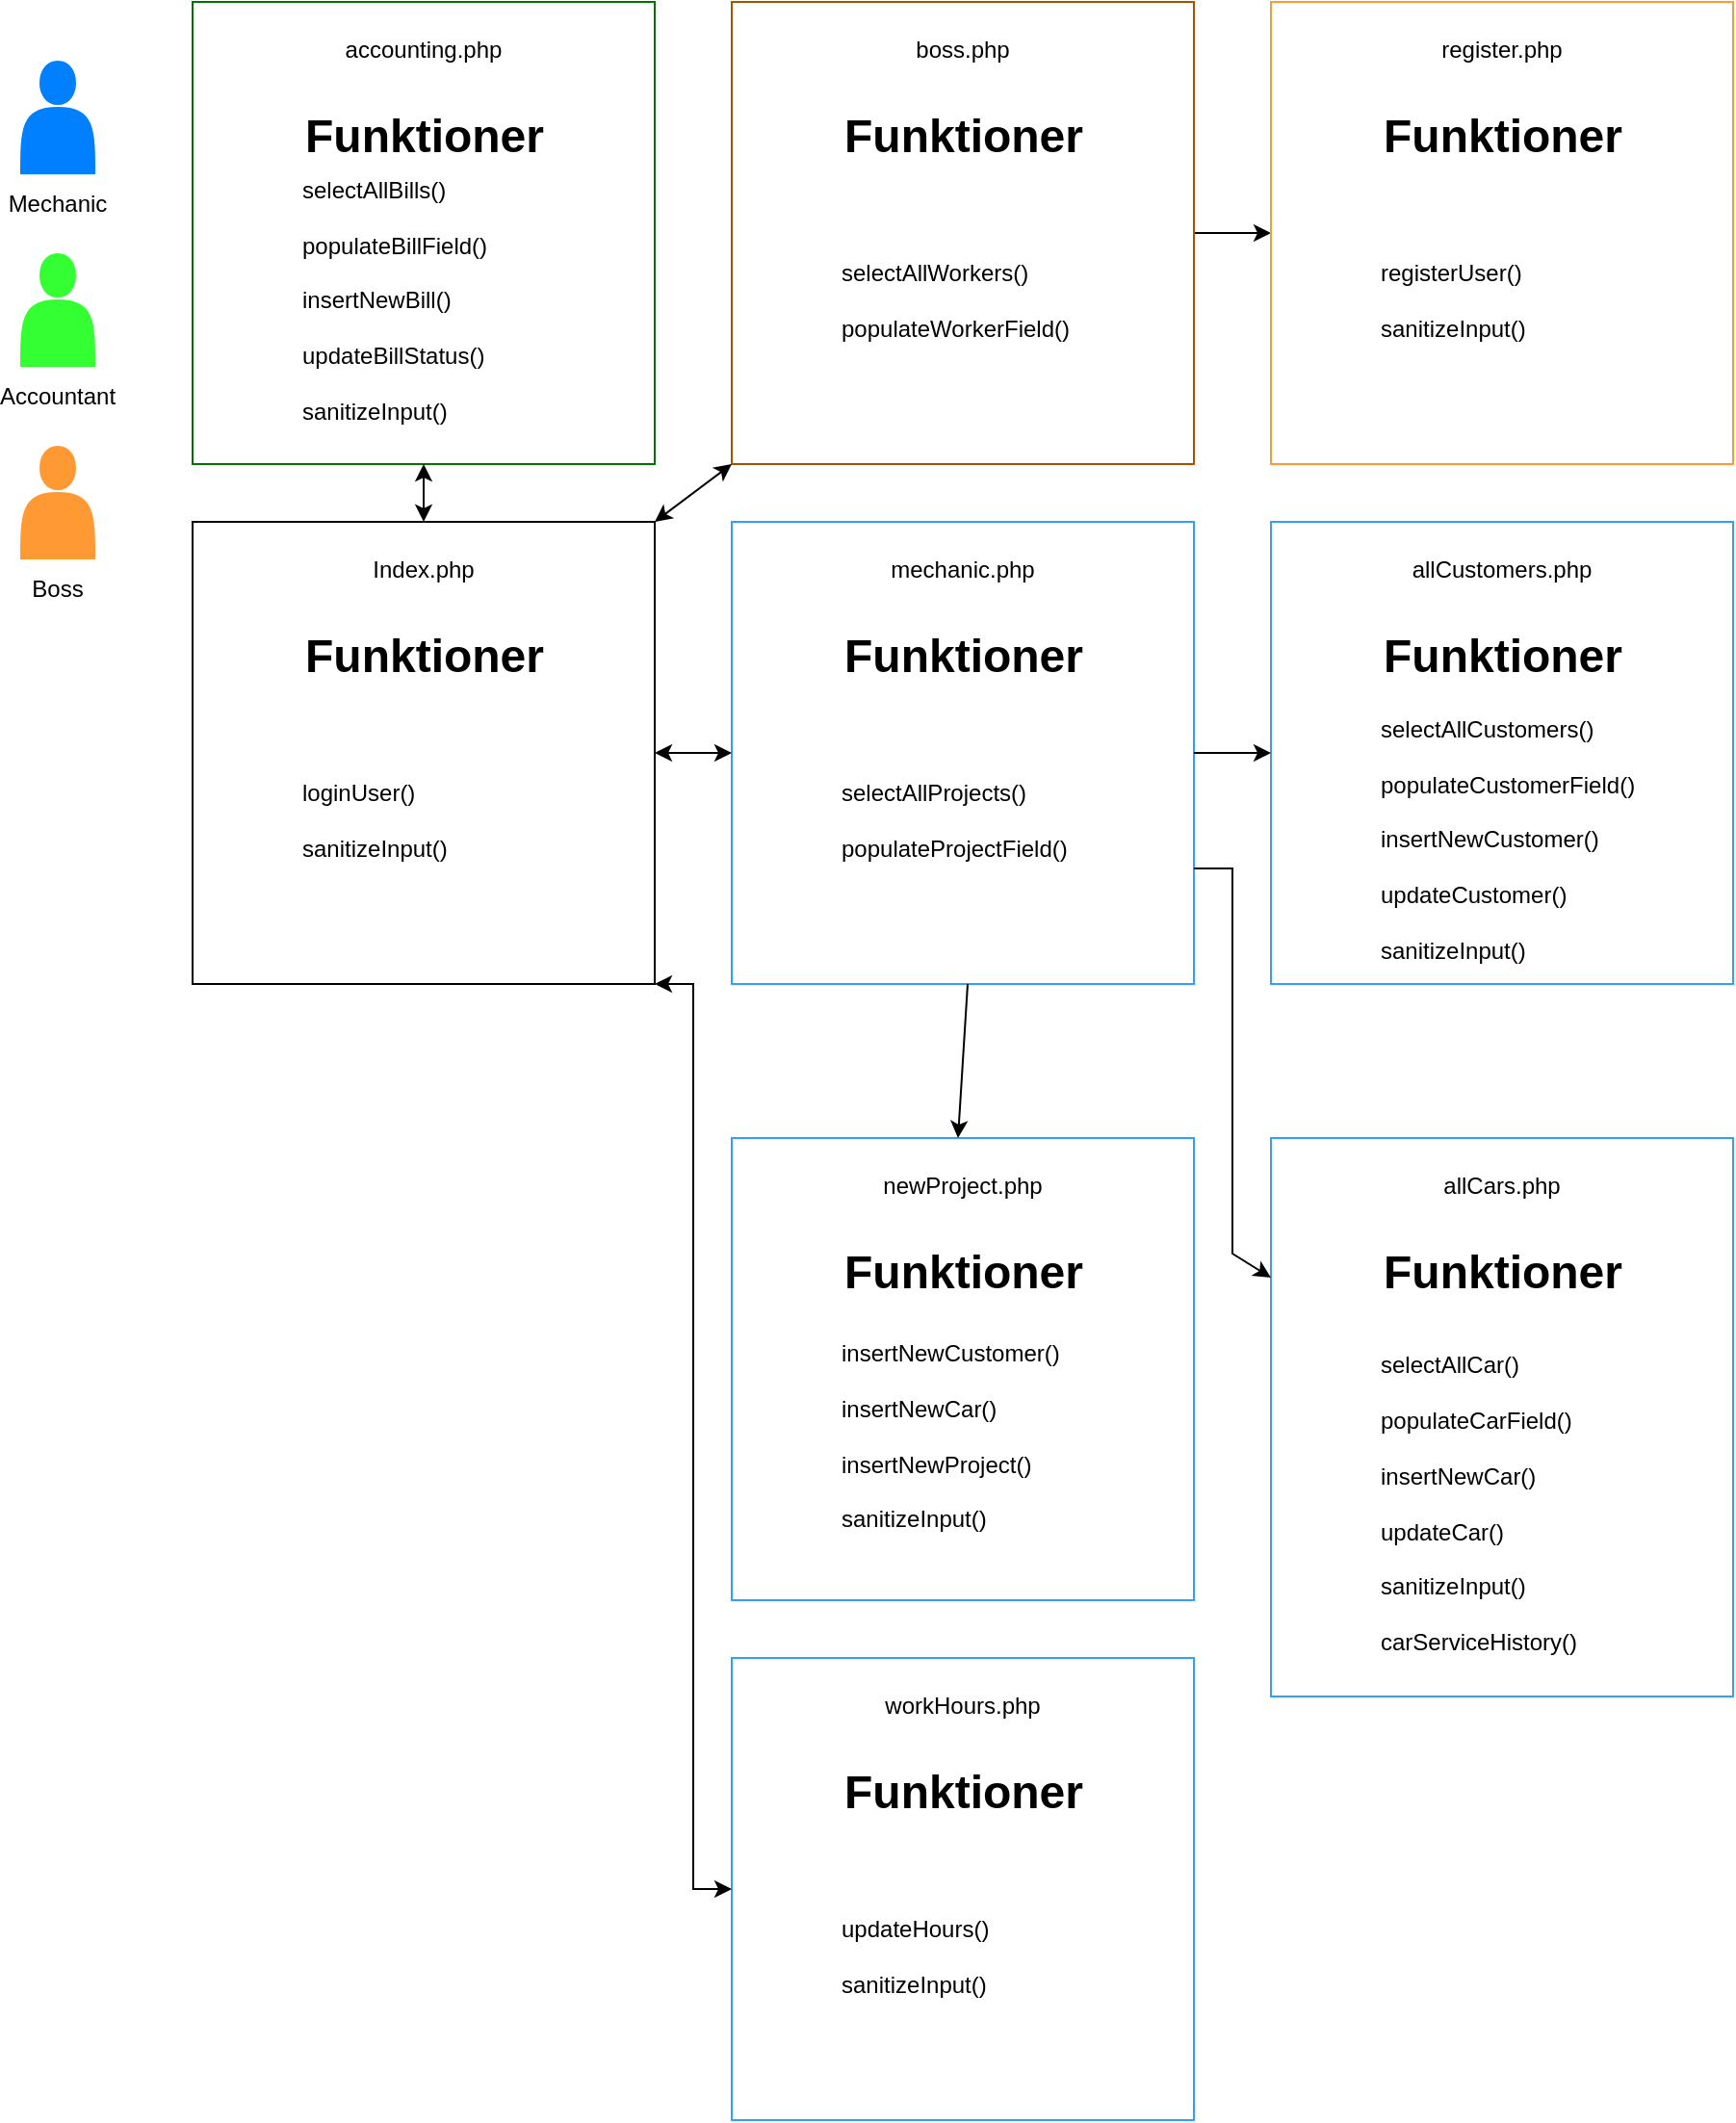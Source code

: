 <mxfile version="24.4.9" type="device">
  <diagram name="Page-1" id="ry_jRe4qEC-aKRxP1xIr">
    <mxGraphModel dx="1235" dy="671" grid="1" gridSize="10" guides="1" tooltips="1" connect="1" arrows="1" fold="1" page="1" pageScale="1" pageWidth="827" pageHeight="1169" math="0" shadow="0">
      <root>
        <mxCell id="0" />
        <mxCell id="1" parent="0" />
        <mxCell id="bAg9H6TD8A-TBEvWQ7Vd-1" value="" style="rounded=0;whiteSpace=wrap;html=1;" vertex="1" parent="1">
          <mxGeometry x="120" y="310" width="240" height="240" as="geometry" />
        </mxCell>
        <mxCell id="bAg9H6TD8A-TBEvWQ7Vd-2" value="Index.php" style="text;html=1;align=center;verticalAlign=middle;whiteSpace=wrap;rounded=0;" vertex="1" parent="1">
          <mxGeometry x="210" y="320" width="60" height="30" as="geometry" />
        </mxCell>
        <mxCell id="bAg9H6TD8A-TBEvWQ7Vd-4" value="Funktioner" style="text;strokeColor=none;fillColor=none;html=1;fontSize=24;fontStyle=1;verticalAlign=middle;align=center;" vertex="1" parent="1">
          <mxGeometry x="190" y="360" width="100" height="40" as="geometry" />
        </mxCell>
        <mxCell id="bAg9H6TD8A-TBEvWQ7Vd-5" value="loginUser()&lt;div&gt;&lt;br&gt;&lt;/div&gt;&lt;div&gt;sanitizeInput()&lt;br&gt;&lt;/div&gt;" style="text;html=1;align=left;verticalAlign=middle;whiteSpace=wrap;rounded=0;" vertex="1" parent="1">
          <mxGeometry x="175" y="400" width="130" height="130" as="geometry" />
        </mxCell>
        <mxCell id="bAg9H6TD8A-TBEvWQ7Vd-6" value="" style="rounded=0;whiteSpace=wrap;html=1;strokeColor=#319fff;" vertex="1" parent="1">
          <mxGeometry x="400" y="310" width="240" height="240" as="geometry" />
        </mxCell>
        <mxCell id="bAg9H6TD8A-TBEvWQ7Vd-7" value="mechanic.php" style="text;html=1;align=center;verticalAlign=middle;whiteSpace=wrap;rounded=0;" vertex="1" parent="1">
          <mxGeometry x="490" y="320" width="60" height="30" as="geometry" />
        </mxCell>
        <mxCell id="bAg9H6TD8A-TBEvWQ7Vd-8" value="Funktioner" style="text;strokeColor=none;fillColor=none;html=1;fontSize=24;fontStyle=1;verticalAlign=middle;align=center;" vertex="1" parent="1">
          <mxGeometry x="470" y="360" width="100" height="40" as="geometry" />
        </mxCell>
        <mxCell id="bAg9H6TD8A-TBEvWQ7Vd-9" value="selectAllProjects()&lt;div&gt;&lt;div&gt;&lt;br&gt;&lt;/div&gt;&lt;div&gt;populateProjectField()&lt;/div&gt;&lt;/div&gt;" style="text;html=1;align=left;verticalAlign=middle;whiteSpace=wrap;rounded=0;" vertex="1" parent="1">
          <mxGeometry x="455" y="400" width="130" height="130" as="geometry" />
        </mxCell>
        <mxCell id="bAg9H6TD8A-TBEvWQ7Vd-16" value="" style="shape=actor;whiteSpace=wrap;html=1;strokeColor=#FFFFFF;fillColor=#007FFF;" vertex="1" parent="1">
          <mxGeometry x="30" y="70" width="40" height="60" as="geometry" />
        </mxCell>
        <mxCell id="bAg9H6TD8A-TBEvWQ7Vd-17" value="Mechanic" style="text;html=1;align=center;verticalAlign=middle;whiteSpace=wrap;rounded=0;" vertex="1" parent="1">
          <mxGeometry x="20" y="130" width="60" height="30" as="geometry" />
        </mxCell>
        <mxCell id="bAg9H6TD8A-TBEvWQ7Vd-18" value="" style="shape=actor;whiteSpace=wrap;html=1;strokeColor=#FFFFFF;fillColor=#33FF33;" vertex="1" parent="1">
          <mxGeometry x="30" y="170" width="40" height="60" as="geometry" />
        </mxCell>
        <mxCell id="bAg9H6TD8A-TBEvWQ7Vd-19" value="Accountant" style="text;html=1;align=center;verticalAlign=middle;whiteSpace=wrap;rounded=0;" vertex="1" parent="1">
          <mxGeometry x="20" y="230" width="60" height="30" as="geometry" />
        </mxCell>
        <mxCell id="bAg9H6TD8A-TBEvWQ7Vd-20" value="" style="shape=actor;whiteSpace=wrap;html=1;strokeColor=#FFFFFF;fillColor=#FF9933;" vertex="1" parent="1">
          <mxGeometry x="30" y="270" width="40" height="60" as="geometry" />
        </mxCell>
        <mxCell id="bAg9H6TD8A-TBEvWQ7Vd-21" value="Boss" style="text;html=1;align=center;verticalAlign=middle;whiteSpace=wrap;rounded=0;" vertex="1" parent="1">
          <mxGeometry x="20" y="330" width="60" height="30" as="geometry" />
        </mxCell>
        <mxCell id="bAg9H6TD8A-TBEvWQ7Vd-22" value="" style="endArrow=classic;startArrow=classic;html=1;rounded=0;exitX=1;exitY=0.5;exitDx=0;exitDy=0;entryX=0;entryY=0.5;entryDx=0;entryDy=0;" edge="1" parent="1" source="bAg9H6TD8A-TBEvWQ7Vd-1" target="bAg9H6TD8A-TBEvWQ7Vd-6">
          <mxGeometry width="50" height="50" relative="1" as="geometry">
            <mxPoint x="400" y="660" as="sourcePoint" />
            <mxPoint x="450" y="610" as="targetPoint" />
          </mxGeometry>
        </mxCell>
        <mxCell id="bAg9H6TD8A-TBEvWQ7Vd-25" value="" style="endArrow=classic;html=1;rounded=0;entryX=0;entryY=0.5;entryDx=0;entryDy=0;exitX=1;exitY=0.5;exitDx=0;exitDy=0;" edge="1" parent="1" source="bAg9H6TD8A-TBEvWQ7Vd-39" target="bAg9H6TD8A-TBEvWQ7Vd-26">
          <mxGeometry width="50" height="50" relative="1" as="geometry">
            <mxPoint x="1150" y="185" as="sourcePoint" />
            <mxPoint x="1230" y="185" as="targetPoint" />
          </mxGeometry>
        </mxCell>
        <mxCell id="bAg9H6TD8A-TBEvWQ7Vd-26" value="" style="rounded=0;whiteSpace=wrap;html=1;strokeColor=#FF9933;" vertex="1" parent="1">
          <mxGeometry x="680" y="40" width="240" height="240" as="geometry" />
        </mxCell>
        <mxCell id="bAg9H6TD8A-TBEvWQ7Vd-28" value="Funktioner" style="text;strokeColor=none;fillColor=none;html=1;fontSize=24;fontStyle=1;verticalAlign=middle;align=center;" vertex="1" parent="1">
          <mxGeometry x="750" y="90" width="100" height="40" as="geometry" />
        </mxCell>
        <mxCell id="bAg9H6TD8A-TBEvWQ7Vd-29" value="registerUser()&lt;div&gt;&lt;br&gt;&lt;/div&gt;&lt;div&gt;sanitizeInput()&lt;/div&gt;" style="text;html=1;align=left;verticalAlign=middle;whiteSpace=wrap;rounded=0;" vertex="1" parent="1">
          <mxGeometry x="735" y="130" width="130" height="130" as="geometry" />
        </mxCell>
        <mxCell id="bAg9H6TD8A-TBEvWQ7Vd-30" value="" style="rounded=0;whiteSpace=wrap;html=1;strokeColor=#319fff;" vertex="1" parent="1">
          <mxGeometry x="400" y="630" width="240" height="240" as="geometry" />
        </mxCell>
        <mxCell id="bAg9H6TD8A-TBEvWQ7Vd-31" value="newProject.php" style="text;html=1;align=center;verticalAlign=middle;whiteSpace=wrap;rounded=0;" vertex="1" parent="1">
          <mxGeometry x="490" y="640" width="60" height="30" as="geometry" />
        </mxCell>
        <mxCell id="bAg9H6TD8A-TBEvWQ7Vd-32" value="Funktioner" style="text;strokeColor=none;fillColor=none;html=1;fontSize=24;fontStyle=1;verticalAlign=middle;align=center;" vertex="1" parent="1">
          <mxGeometry x="470" y="680" width="100" height="40" as="geometry" />
        </mxCell>
        <mxCell id="bAg9H6TD8A-TBEvWQ7Vd-33" value="insertNewCustomer()&lt;div&gt;&lt;br&gt;&lt;/div&gt;&lt;div&gt;insertNewCar()&lt;/div&gt;&lt;div&gt;&lt;br&gt;&lt;/div&gt;&lt;div&gt;insertNewProject()&lt;/div&gt;&lt;div&gt;&lt;br&gt;&lt;/div&gt;&lt;div&gt;sanitizeInput()&lt;br&gt;&lt;/div&gt;" style="text;html=1;align=left;verticalAlign=middle;whiteSpace=wrap;rounded=0;" vertex="1" parent="1">
          <mxGeometry x="455" y="720" width="130" height="130" as="geometry" />
        </mxCell>
        <mxCell id="bAg9H6TD8A-TBEvWQ7Vd-34" value="" style="endArrow=classic;html=1;rounded=0;exitX=0;exitY=1;exitDx=0;exitDy=0;entryX=0.5;entryY=0;entryDx=0;entryDy=0;" edge="1" parent="1">
          <mxGeometry width="50" height="50" relative="1" as="geometry">
            <mxPoint x="522.5" y="550" as="sourcePoint" />
            <mxPoint x="517.5" y="630" as="targetPoint" />
            <Array as="points" />
          </mxGeometry>
        </mxCell>
        <mxCell id="bAg9H6TD8A-TBEvWQ7Vd-35" value="" style="rounded=0;whiteSpace=wrap;html=1;strokeColor=#007600;" vertex="1" parent="1">
          <mxGeometry x="120" y="40" width="240" height="240" as="geometry" />
        </mxCell>
        <mxCell id="bAg9H6TD8A-TBEvWQ7Vd-36" value="accounting.php" style="text;html=1;align=center;verticalAlign=middle;whiteSpace=wrap;rounded=0;" vertex="1" parent="1">
          <mxGeometry x="210" y="50" width="60" height="30" as="geometry" />
        </mxCell>
        <mxCell id="bAg9H6TD8A-TBEvWQ7Vd-37" value="Funktioner" style="text;strokeColor=none;fillColor=none;html=1;fontSize=24;fontStyle=1;verticalAlign=middle;align=center;" vertex="1" parent="1">
          <mxGeometry x="190" y="90" width="100" height="40" as="geometry" />
        </mxCell>
        <mxCell id="bAg9H6TD8A-TBEvWQ7Vd-38" value="selectAllBills()&lt;div&gt;&lt;br&gt;&lt;/div&gt;&lt;div&gt;populateBillField()&lt;/div&gt;&lt;div&gt;&lt;br&gt;&lt;/div&gt;&lt;div&gt;insertNewBill()&lt;/div&gt;&lt;div&gt;&lt;br&gt;&lt;/div&gt;&lt;div&gt;updateBillStatus()&lt;/div&gt;&lt;div&gt;&lt;br&gt;&lt;/div&gt;&lt;div&gt;sanitizeInput()&lt;br&gt;&lt;/div&gt;" style="text;html=1;align=left;verticalAlign=middle;whiteSpace=wrap;rounded=0;" vertex="1" parent="1">
          <mxGeometry x="175" y="130" width="130" height="130" as="geometry" />
        </mxCell>
        <mxCell id="bAg9H6TD8A-TBEvWQ7Vd-39" value="" style="rounded=0;whiteSpace=wrap;html=1;strokeColor=#a85100;" vertex="1" parent="1">
          <mxGeometry x="400" y="40" width="240" height="240" as="geometry" />
        </mxCell>
        <mxCell id="bAg9H6TD8A-TBEvWQ7Vd-40" value="boss.php" style="text;html=1;align=center;verticalAlign=middle;whiteSpace=wrap;rounded=0;strokeColor=none;" vertex="1" parent="1">
          <mxGeometry x="490" y="50" width="60" height="30" as="geometry" />
        </mxCell>
        <mxCell id="bAg9H6TD8A-TBEvWQ7Vd-41" value="Funktioner" style="text;strokeColor=none;fillColor=none;html=1;fontSize=24;fontStyle=1;verticalAlign=middle;align=center;" vertex="1" parent="1">
          <mxGeometry x="470" y="90" width="100" height="40" as="geometry" />
        </mxCell>
        <mxCell id="bAg9H6TD8A-TBEvWQ7Vd-42" value="selectAllWorkers()&lt;div&gt;&lt;br&gt;&lt;/div&gt;&lt;div&gt;populateWorkerField()&lt;/div&gt;" style="text;html=1;align=left;verticalAlign=middle;whiteSpace=wrap;rounded=0;strokeColor=none;" vertex="1" parent="1">
          <mxGeometry x="455" y="130" width="130" height="130" as="geometry" />
        </mxCell>
        <mxCell id="bAg9H6TD8A-TBEvWQ7Vd-45" value="" style="endArrow=classic;startArrow=classic;html=1;rounded=0;exitX=1;exitY=0;exitDx=0;exitDy=0;entryX=0;entryY=1;entryDx=0;entryDy=0;" edge="1" parent="1" source="bAg9H6TD8A-TBEvWQ7Vd-1" target="bAg9H6TD8A-TBEvWQ7Vd-39">
          <mxGeometry width="50" height="50" relative="1" as="geometry">
            <mxPoint x="350" y="299.58" as="sourcePoint" />
            <mxPoint x="390" y="299.58" as="targetPoint" />
          </mxGeometry>
        </mxCell>
        <mxCell id="bAg9H6TD8A-TBEvWQ7Vd-46" value="" style="endArrow=classic;startArrow=classic;html=1;rounded=0;entryX=0.5;entryY=1;entryDx=0;entryDy=0;" edge="1" parent="1" target="bAg9H6TD8A-TBEvWQ7Vd-35">
          <mxGeometry width="50" height="50" relative="1" as="geometry">
            <mxPoint x="240" y="310" as="sourcePoint" />
            <mxPoint x="280" y="280" as="targetPoint" />
          </mxGeometry>
        </mxCell>
        <mxCell id="bAg9H6TD8A-TBEvWQ7Vd-47" value="" style="rounded=0;whiteSpace=wrap;html=1;strokeColor=#319fff;" vertex="1" parent="1">
          <mxGeometry x="400" y="900" width="240" height="240" as="geometry" />
        </mxCell>
        <mxCell id="bAg9H6TD8A-TBEvWQ7Vd-48" value="workHours.php" style="text;html=1;align=center;verticalAlign=middle;whiteSpace=wrap;rounded=0;" vertex="1" parent="1">
          <mxGeometry x="490" y="910" width="60" height="30" as="geometry" />
        </mxCell>
        <mxCell id="bAg9H6TD8A-TBEvWQ7Vd-49" value="Funktioner" style="text;strokeColor=none;fillColor=none;html=1;fontSize=24;fontStyle=1;verticalAlign=middle;align=center;" vertex="1" parent="1">
          <mxGeometry x="470" y="950" width="100" height="40" as="geometry" />
        </mxCell>
        <mxCell id="bAg9H6TD8A-TBEvWQ7Vd-50" value="&lt;div&gt;updateHours()&lt;/div&gt;&lt;div&gt;&lt;br&gt;&lt;/div&gt;&lt;div&gt;sanitizeInput()&lt;/div&gt;" style="text;html=1;align=left;verticalAlign=middle;whiteSpace=wrap;rounded=0;" vertex="1" parent="1">
          <mxGeometry x="455" y="990" width="130" height="130" as="geometry" />
        </mxCell>
        <mxCell id="bAg9H6TD8A-TBEvWQ7Vd-51" value="" style="endArrow=classic;startArrow=classic;html=1;rounded=0;entryX=0;entryY=0.5;entryDx=0;entryDy=0;exitX=1;exitY=1;exitDx=0;exitDy=0;" edge="1" parent="1" source="bAg9H6TD8A-TBEvWQ7Vd-1" target="bAg9H6TD8A-TBEvWQ7Vd-47">
          <mxGeometry width="50" height="50" relative="1" as="geometry">
            <mxPoint x="300" y="990" as="sourcePoint" />
            <mxPoint x="350" y="940" as="targetPoint" />
            <Array as="points">
              <mxPoint x="380" y="550" />
              <mxPoint x="380" y="1020" />
            </Array>
          </mxGeometry>
        </mxCell>
        <mxCell id="bAg9H6TD8A-TBEvWQ7Vd-52" value="" style="rounded=0;whiteSpace=wrap;html=1;strokeColor=#319fff;" vertex="1" parent="1">
          <mxGeometry x="680" y="310" width="240" height="240" as="geometry" />
        </mxCell>
        <mxCell id="bAg9H6TD8A-TBEvWQ7Vd-53" value="allCustomers.php" style="text;html=1;align=center;verticalAlign=middle;whiteSpace=wrap;rounded=0;" vertex="1" parent="1">
          <mxGeometry x="770" y="320" width="60" height="30" as="geometry" />
        </mxCell>
        <mxCell id="bAg9H6TD8A-TBEvWQ7Vd-54" value="Funktioner" style="text;strokeColor=none;fillColor=none;html=1;fontSize=24;fontStyle=1;verticalAlign=middle;align=center;" vertex="1" parent="1">
          <mxGeometry x="750" y="360" width="100" height="40" as="geometry" />
        </mxCell>
        <mxCell id="bAg9H6TD8A-TBEvWQ7Vd-55" value="&lt;div&gt;selectAllCustomers()&lt;/div&gt;&lt;div&gt;&lt;br&gt;&lt;/div&gt;&lt;div&gt;populateCustomerField()&lt;/div&gt;&lt;div&gt;&lt;br&gt;&lt;/div&gt;&lt;div&gt;insertNewCustomer()&lt;/div&gt;&lt;div&gt;&lt;br&gt;&lt;/div&gt;&lt;div&gt;updateCustomer()&lt;/div&gt;&lt;div&gt;&lt;br&gt;&lt;/div&gt;&lt;div&gt;sanitizeInput()&lt;/div&gt;" style="text;html=1;align=left;verticalAlign=middle;whiteSpace=wrap;rounded=0;" vertex="1" parent="1">
          <mxGeometry x="735" y="400" width="130" height="150" as="geometry" />
        </mxCell>
        <mxCell id="bAg9H6TD8A-TBEvWQ7Vd-56" value="" style="endArrow=classic;html=1;rounded=0;exitX=1;exitY=0.5;exitDx=0;exitDy=0;entryX=0;entryY=0.5;entryDx=0;entryDy=0;" edge="1" parent="1" source="bAg9H6TD8A-TBEvWQ7Vd-6" target="bAg9H6TD8A-TBEvWQ7Vd-52">
          <mxGeometry width="50" height="50" relative="1" as="geometry">
            <mxPoint x="670" y="500" as="sourcePoint" />
            <mxPoint x="720" y="450" as="targetPoint" />
          </mxGeometry>
        </mxCell>
        <mxCell id="bAg9H6TD8A-TBEvWQ7Vd-57" value="" style="rounded=0;whiteSpace=wrap;html=1;strokeColor=#319fff;" vertex="1" parent="1">
          <mxGeometry x="680" y="630" width="240" height="290" as="geometry" />
        </mxCell>
        <mxCell id="bAg9H6TD8A-TBEvWQ7Vd-58" value="allCars.php" style="text;html=1;align=center;verticalAlign=middle;whiteSpace=wrap;rounded=0;" vertex="1" parent="1">
          <mxGeometry x="770" y="640" width="60" height="30" as="geometry" />
        </mxCell>
        <mxCell id="bAg9H6TD8A-TBEvWQ7Vd-59" value="Funktioner" style="text;strokeColor=none;fillColor=none;html=1;fontSize=24;fontStyle=1;verticalAlign=middle;align=center;" vertex="1" parent="1">
          <mxGeometry x="750" y="680" width="100" height="40" as="geometry" />
        </mxCell>
        <mxCell id="bAg9H6TD8A-TBEvWQ7Vd-61" value="" style="endArrow=classic;html=1;rounded=0;exitX=1;exitY=0.75;exitDx=0;exitDy=0;entryX=0;entryY=0.25;entryDx=0;entryDy=0;" edge="1" parent="1" source="bAg9H6TD8A-TBEvWQ7Vd-6" target="bAg9H6TD8A-TBEvWQ7Vd-57">
          <mxGeometry width="50" height="50" relative="1" as="geometry">
            <mxPoint x="670" y="620" as="sourcePoint" />
            <mxPoint x="720" y="570" as="targetPoint" />
            <Array as="points">
              <mxPoint x="660" y="490" />
              <mxPoint x="660" y="690" />
            </Array>
          </mxGeometry>
        </mxCell>
        <mxCell id="bAg9H6TD8A-TBEvWQ7Vd-62" value="&lt;div&gt;selectAllCar()&lt;/div&gt;&lt;div&gt;&lt;br&gt;&lt;/div&gt;&lt;div&gt;populateCarField()&lt;/div&gt;&lt;div&gt;&lt;br&gt;&lt;/div&gt;&lt;div&gt;insertNewCar()&lt;/div&gt;&lt;div&gt;&lt;br&gt;&lt;/div&gt;&lt;div&gt;updateCar()&lt;/div&gt;&lt;div&gt;&lt;br&gt;&lt;/div&gt;&lt;div&gt;sanitizeInput()&lt;/div&gt;&lt;div&gt;&lt;br&gt;&lt;/div&gt;&lt;div&gt;carServiceHistory()&lt;/div&gt;" style="text;html=1;align=left;verticalAlign=middle;whiteSpace=wrap;rounded=0;" vertex="1" parent="1">
          <mxGeometry x="735" y="720" width="130" height="200" as="geometry" />
        </mxCell>
        <mxCell id="bAg9H6TD8A-TBEvWQ7Vd-64" value="register.php" style="text;html=1;align=center;verticalAlign=middle;whiteSpace=wrap;rounded=0;strokeColor=none;" vertex="1" parent="1">
          <mxGeometry x="770" y="50" width="60" height="30" as="geometry" />
        </mxCell>
      </root>
    </mxGraphModel>
  </diagram>
</mxfile>
